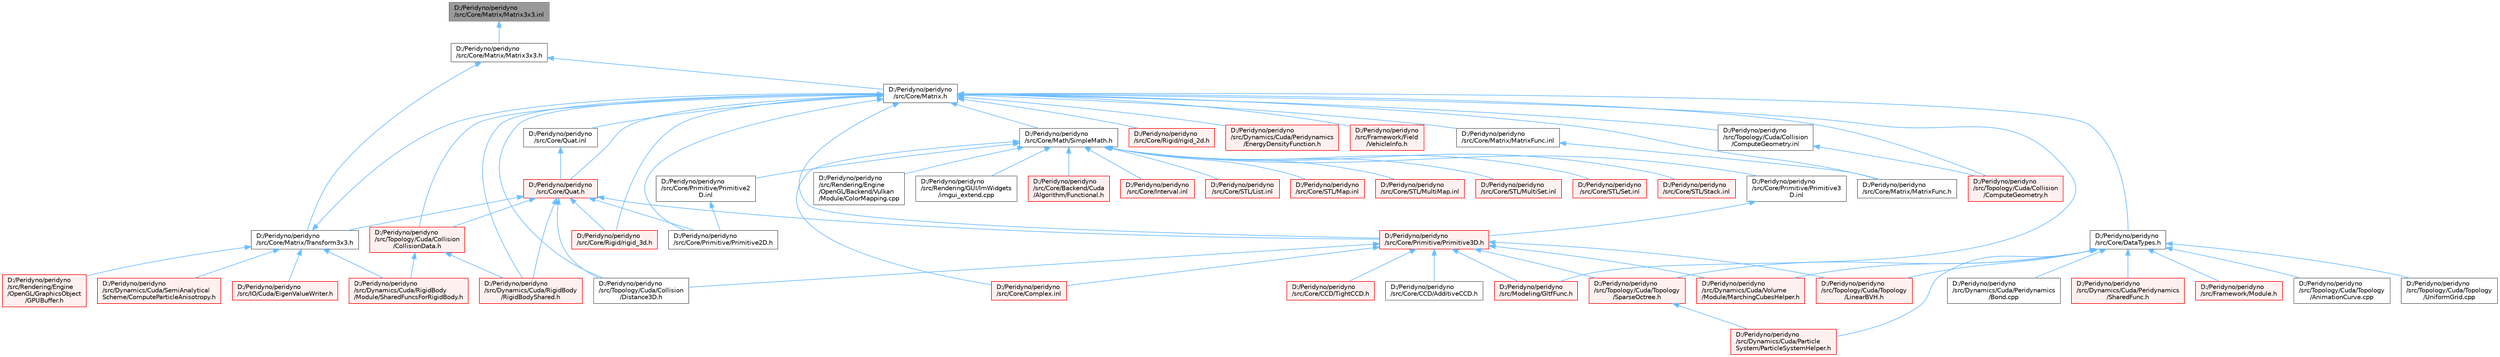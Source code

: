 digraph "D:/Peridyno/peridyno/src/Core/Matrix/Matrix3x3.inl"
{
 // LATEX_PDF_SIZE
  bgcolor="transparent";
  edge [fontname=Helvetica,fontsize=10,labelfontname=Helvetica,labelfontsize=10];
  node [fontname=Helvetica,fontsize=10,shape=box,height=0.2,width=0.4];
  Node1 [id="Node000001",label="D:/Peridyno/peridyno\l/src/Core/Matrix/Matrix3x3.inl",height=0.2,width=0.4,color="gray40", fillcolor="grey60", style="filled", fontcolor="black",tooltip=" "];
  Node1 -> Node2 [id="edge1_Node000001_Node000002",dir="back",color="steelblue1",style="solid",tooltip=" "];
  Node2 [id="Node000002",label="D:/Peridyno/peridyno\l/src/Core/Matrix/Matrix3x3.h",height=0.2,width=0.4,color="grey40", fillcolor="white", style="filled",URL="$_matrix3x3_8h.html",tooltip=" "];
  Node2 -> Node3 [id="edge2_Node000002_Node000003",dir="back",color="steelblue1",style="solid",tooltip=" "];
  Node3 [id="Node000003",label="D:/Peridyno/peridyno\l/src/Core/Matrix.h",height=0.2,width=0.4,color="grey40", fillcolor="white", style="filled",URL="$_matrix_8h.html",tooltip=" "];
  Node3 -> Node4 [id="edge3_Node000003_Node000004",dir="back",color="steelblue1",style="solid",tooltip=" "];
  Node4 [id="Node000004",label="D:/Peridyno/peridyno\l/src/Core/DataTypes.h",height=0.2,width=0.4,color="grey40", fillcolor="white", style="filled",URL="$_data_types_8h.html",tooltip=" "];
  Node4 -> Node5 [id="edge4_Node000004_Node000005",dir="back",color="steelblue1",style="solid",tooltip=" "];
  Node5 [id="Node000005",label="D:/Peridyno/peridyno\l/src/Dynamics/Cuda/Particle\lSystem/ParticleSystemHelper.h",height=0.2,width=0.4,color="red", fillcolor="#FFF0F0", style="filled",URL="$_particle_system_helper_8h.html",tooltip=" "];
  Node4 -> Node7 [id="edge5_Node000004_Node000007",dir="back",color="steelblue1",style="solid",tooltip=" "];
  Node7 [id="Node000007",label="D:/Peridyno/peridyno\l/src/Dynamics/Cuda/Peridynamics\l/Bond.cpp",height=0.2,width=0.4,color="grey40", fillcolor="white", style="filled",URL="$_bond_8cpp.html",tooltip=" "];
  Node4 -> Node8 [id="edge6_Node000004_Node000008",dir="back",color="steelblue1",style="solid",tooltip=" "];
  Node8 [id="Node000008",label="D:/Peridyno/peridyno\l/src/Dynamics/Cuda/Peridynamics\l/SharedFunc.h",height=0.2,width=0.4,color="red", fillcolor="#FFF0F0", style="filled",URL="$_shared_func_8h.html",tooltip=" "];
  Node4 -> Node11 [id="edge7_Node000004_Node000011",dir="back",color="steelblue1",style="solid",tooltip=" "];
  Node11 [id="Node000011",label="D:/Peridyno/peridyno\l/src/Dynamics/Cuda/Volume\l/Module/MarchingCubesHelper.h",height=0.2,width=0.4,color="red", fillcolor="#FFF0F0", style="filled",URL="$_marching_cubes_helper_8h.html",tooltip=" "];
  Node4 -> Node19 [id="edge8_Node000004_Node000019",dir="back",color="steelblue1",style="solid",tooltip=" "];
  Node19 [id="Node000019",label="D:/Peridyno/peridyno\l/src/Framework/Module.h",height=0.2,width=0.4,color="red", fillcolor="#FFF0F0", style="filled",URL="$_module_8h.html",tooltip=" "];
  Node4 -> Node568 [id="edge9_Node000004_Node000568",dir="back",color="steelblue1",style="solid",tooltip=" "];
  Node568 [id="Node000568",label="D:/Peridyno/peridyno\l/src/Topology/Cuda/Topology\l/AnimationCurve.cpp",height=0.2,width=0.4,color="grey40", fillcolor="white", style="filled",URL="$_animation_curve_8cpp.html",tooltip=" "];
  Node4 -> Node569 [id="edge10_Node000004_Node000569",dir="back",color="steelblue1",style="solid",tooltip=" "];
  Node569 [id="Node000569",label="D:/Peridyno/peridyno\l/src/Topology/Cuda/Topology\l/LinearBVH.h",height=0.2,width=0.4,color="red", fillcolor="#FFF0F0", style="filled",URL="$_linear_b_v_h_8h.html",tooltip=" "];
  Node4 -> Node570 [id="edge11_Node000004_Node000570",dir="back",color="steelblue1",style="solid",tooltip=" "];
  Node570 [id="Node000570",label="D:/Peridyno/peridyno\l/src/Topology/Cuda/Topology\l/SparseOctree.h",height=0.2,width=0.4,color="red", fillcolor="#FFF0F0", style="filled",URL="$_sparse_octree_8h.html",tooltip=" "];
  Node570 -> Node5 [id="edge12_Node000570_Node000005",dir="back",color="steelblue1",style="solid",tooltip=" "];
  Node4 -> Node572 [id="edge13_Node000004_Node000572",dir="back",color="steelblue1",style="solid",tooltip=" "];
  Node572 [id="Node000572",label="D:/Peridyno/peridyno\l/src/Topology/Cuda/Topology\l/UniformGrid.cpp",height=0.2,width=0.4,color="grey40", fillcolor="white", style="filled",URL="$_cuda_2_topology_2_uniform_grid_8cpp.html",tooltip=" "];
  Node3 -> Node573 [id="edge14_Node000003_Node000573",dir="back",color="steelblue1",style="solid",tooltip=" "];
  Node573 [id="Node000573",label="D:/Peridyno/peridyno\l/src/Core/Math/SimpleMath.h",height=0.2,width=0.4,color="grey40", fillcolor="white", style="filled",URL="$_simple_math_8h.html",tooltip=" "];
  Node573 -> Node574 [id="edge15_Node000573_Node000574",dir="back",color="steelblue1",style="solid",tooltip=" "];
  Node574 [id="Node000574",label="D:/Peridyno/peridyno\l/src/Core/Backend/Cuda\l/Algorithm/Functional.h",height=0.2,width=0.4,color="red", fillcolor="#FFF0F0", style="filled",URL="$_functional_8h.html",tooltip=" "];
  Node573 -> Node577 [id="edge16_Node000573_Node000577",dir="back",color="steelblue1",style="solid",tooltip=" "];
  Node577 [id="Node000577",label="D:/Peridyno/peridyno\l/src/Core/Complex.inl",height=0.2,width=0.4,color="red", fillcolor="#FFF0F0", style="filled",URL="$_complex_8inl.html",tooltip=" "];
  Node573 -> Node581 [id="edge17_Node000573_Node000581",dir="back",color="steelblue1",style="solid",tooltip=" "];
  Node581 [id="Node000581",label="D:/Peridyno/peridyno\l/src/Core/Interval.inl",height=0.2,width=0.4,color="red", fillcolor="#FFF0F0", style="filled",URL="$_interval_8inl.html",tooltip=" "];
  Node573 -> Node583 [id="edge18_Node000573_Node000583",dir="back",color="steelblue1",style="solid",tooltip=" "];
  Node583 [id="Node000583",label="D:/Peridyno/peridyno\l/src/Core/Primitive/Primitive2\lD.inl",height=0.2,width=0.4,color="grey40", fillcolor="white", style="filled",URL="$_primitive2_d_8inl.html",tooltip=" "];
  Node583 -> Node584 [id="edge19_Node000583_Node000584",dir="back",color="steelblue1",style="solid",tooltip=" "];
  Node584 [id="Node000584",label="D:/Peridyno/peridyno\l/src/Core/Primitive/Primitive2D.h",height=0.2,width=0.4,color="grey40", fillcolor="white", style="filled",URL="$_primitive2_d_8h.html",tooltip=" "];
  Node573 -> Node585 [id="edge20_Node000573_Node000585",dir="back",color="steelblue1",style="solid",tooltip=" "];
  Node585 [id="Node000585",label="D:/Peridyno/peridyno\l/src/Core/Primitive/Primitive3\lD.inl",height=0.2,width=0.4,color="grey40", fillcolor="white", style="filled",URL="$_primitive3_d_8inl.html",tooltip=" "];
  Node585 -> Node586 [id="edge21_Node000585_Node000586",dir="back",color="steelblue1",style="solid",tooltip=" "];
  Node586 [id="Node000586",label="D:/Peridyno/peridyno\l/src/Core/Primitive/Primitive3D.h",height=0.2,width=0.4,color="red", fillcolor="#FFF0F0", style="filled",URL="$_primitive3_d_8h.html",tooltip=" "];
  Node586 -> Node587 [id="edge22_Node000586_Node000587",dir="back",color="steelblue1",style="solid",tooltip=" "];
  Node587 [id="Node000587",label="D:/Peridyno/peridyno\l/src/Core/CCD/AdditiveCCD.h",height=0.2,width=0.4,color="grey40", fillcolor="white", style="filled",URL="$_additive_c_c_d_8h.html",tooltip=" "];
  Node586 -> Node588 [id="edge23_Node000586_Node000588",dir="back",color="steelblue1",style="solid",tooltip=" "];
  Node588 [id="Node000588",label="D:/Peridyno/peridyno\l/src/Core/CCD/TightCCD.h",height=0.2,width=0.4,color="red", fillcolor="#FFF0F0", style="filled",URL="$_tight_c_c_d_8h.html",tooltip=" "];
  Node586 -> Node577 [id="edge24_Node000586_Node000577",dir="back",color="steelblue1",style="solid",tooltip=" "];
  Node586 -> Node11 [id="edge25_Node000586_Node000011",dir="back",color="steelblue1",style="solid",tooltip=" "];
  Node586 -> Node527 [id="edge26_Node000586_Node000527",dir="back",color="steelblue1",style="solid",tooltip=" "];
  Node527 [id="Node000527",label="D:/Peridyno/peridyno\l/src/Modeling/GltfFunc.h",height=0.2,width=0.4,color="red", fillcolor="#FFF0F0", style="filled",URL="$_gltf_func_8h.html",tooltip=" "];
  Node586 -> Node501 [id="edge27_Node000586_Node000501",dir="back",color="steelblue1",style="solid",tooltip=" "];
  Node501 [id="Node000501",label="D:/Peridyno/peridyno\l/src/Topology/Cuda/Collision\l/Distance3D.h",height=0.2,width=0.4,color="grey40", fillcolor="white", style="filled",URL="$_distance3_d_8h.html",tooltip=" "];
  Node586 -> Node569 [id="edge28_Node000586_Node000569",dir="back",color="steelblue1",style="solid",tooltip=" "];
  Node586 -> Node570 [id="edge29_Node000586_Node000570",dir="back",color="steelblue1",style="solid",tooltip=" "];
  Node573 -> Node594 [id="edge30_Node000573_Node000594",dir="back",color="steelblue1",style="solid",tooltip=" "];
  Node594 [id="Node000594",label="D:/Peridyno/peridyno\l/src/Core/STL/List.inl",height=0.2,width=0.4,color="red", fillcolor="#FFF0F0", style="filled",URL="$_list_8inl.html",tooltip=" "];
  Node573 -> Node683 [id="edge31_Node000573_Node000683",dir="back",color="steelblue1",style="solid",tooltip=" "];
  Node683 [id="Node000683",label="D:/Peridyno/peridyno\l/src/Core/STL/Map.inl",height=0.2,width=0.4,color="red", fillcolor="#FFF0F0", style="filled",URL="$_map_8inl.html",tooltip=" "];
  Node573 -> Node693 [id="edge32_Node000573_Node000693",dir="back",color="steelblue1",style="solid",tooltip=" "];
  Node693 [id="Node000693",label="D:/Peridyno/peridyno\l/src/Core/STL/MultiMap.inl",height=0.2,width=0.4,color="red", fillcolor="#FFF0F0", style="filled",URL="$_multi_map_8inl.html",tooltip=" "];
  Node573 -> Node695 [id="edge33_Node000573_Node000695",dir="back",color="steelblue1",style="solid",tooltip=" "];
  Node695 [id="Node000695",label="D:/Peridyno/peridyno\l/src/Core/STL/MultiSet.inl",height=0.2,width=0.4,color="red", fillcolor="#FFF0F0", style="filled",URL="$_multi_set_8inl.html",tooltip=" "];
  Node573 -> Node697 [id="edge34_Node000573_Node000697",dir="back",color="steelblue1",style="solid",tooltip=" "];
  Node697 [id="Node000697",label="D:/Peridyno/peridyno\l/src/Core/STL/Set.inl",height=0.2,width=0.4,color="red", fillcolor="#FFF0F0", style="filled",URL="$_set_8inl.html",tooltip=" "];
  Node573 -> Node699 [id="edge35_Node000573_Node000699",dir="back",color="steelblue1",style="solid",tooltip=" "];
  Node699 [id="Node000699",label="D:/Peridyno/peridyno\l/src/Core/STL/Stack.inl",height=0.2,width=0.4,color="red", fillcolor="#FFF0F0", style="filled",URL="$_stack_8inl.html",tooltip=" "];
  Node573 -> Node104 [id="edge36_Node000573_Node000104",dir="back",color="steelblue1",style="solid",tooltip=" "];
  Node104 [id="Node000104",label="D:/Peridyno/peridyno\l/src/Rendering/Engine\l/OpenGL/Backend/Vulkan\l/Module/ColorMapping.cpp",height=0.2,width=0.4,color="grey40", fillcolor="white", style="filled",URL="$_color_mapping_8cpp.html",tooltip=" "];
  Node573 -> Node565 [id="edge37_Node000573_Node000565",dir="back",color="steelblue1",style="solid",tooltip=" "];
  Node565 [id="Node000565",label="D:/Peridyno/peridyno\l/src/Rendering/GUI/ImWidgets\l/imgui_extend.cpp",height=0.2,width=0.4,color="grey40", fillcolor="white", style="filled",URL="$imgui__extend_8cpp.html",tooltip=" "];
  Node3 -> Node701 [id="edge38_Node000003_Node000701",dir="back",color="steelblue1",style="solid",tooltip=" "];
  Node701 [id="Node000701",label="D:/Peridyno/peridyno\l/src/Core/Matrix/MatrixFunc.h",height=0.2,width=0.4,color="grey40", fillcolor="white", style="filled",URL="$_matrix_func_8h.html",tooltip=" "];
  Node3 -> Node702 [id="edge39_Node000003_Node000702",dir="back",color="steelblue1",style="solid",tooltip=" "];
  Node702 [id="Node000702",label="D:/Peridyno/peridyno\l/src/Core/Matrix/MatrixFunc.inl",height=0.2,width=0.4,color="grey40", fillcolor="white", style="filled",URL="$_matrix_func_8inl.html",tooltip=" "];
  Node702 -> Node701 [id="edge40_Node000702_Node000701",dir="back",color="steelblue1",style="solid",tooltip=" "];
  Node3 -> Node584 [id="edge41_Node000003_Node000584",dir="back",color="steelblue1",style="solid",tooltip=" "];
  Node3 -> Node586 [id="edge42_Node000003_Node000586",dir="back",color="steelblue1",style="solid",tooltip=" "];
  Node3 -> Node703 [id="edge43_Node000003_Node000703",dir="back",color="steelblue1",style="solid",tooltip=" "];
  Node703 [id="Node000703",label="D:/Peridyno/peridyno\l/src/Core/Quat.h",height=0.2,width=0.4,color="red", fillcolor="#FFF0F0", style="filled",URL="$_quat_8h.html",tooltip="Implementation of quaternion."];
  Node703 -> Node705 [id="edge44_Node000703_Node000705",dir="back",color="steelblue1",style="solid",tooltip=" "];
  Node705 [id="Node000705",label="D:/Peridyno/peridyno\l/src/Core/Matrix/Transform3x3.h",height=0.2,width=0.4,color="grey40", fillcolor="white", style="filled",URL="$_transform3x3_8h.html",tooltip=" "];
  Node705 -> Node3 [id="edge45_Node000705_Node000003",dir="back",color="steelblue1",style="solid",tooltip=" "];
  Node705 -> Node597 [id="edge46_Node000705_Node000597",dir="back",color="steelblue1",style="solid",tooltip=" "];
  Node597 [id="Node000597",label="D:/Peridyno/peridyno\l/src/Dynamics/Cuda/RigidBody\l/Module/SharedFuncsForRigidBody.h",height=0.2,width=0.4,color="red", fillcolor="#FFF0F0", style="filled",URL="$_shared_funcs_for_rigid_body_8h.html",tooltip=" "];
  Node705 -> Node77 [id="edge47_Node000705_Node000077",dir="back",color="steelblue1",style="solid",tooltip=" "];
  Node77 [id="Node000077",label="D:/Peridyno/peridyno\l/src/Dynamics/Cuda/SemiAnalytical\lScheme/ComputeParticleAnisotropy.h",height=0.2,width=0.4,color="red", fillcolor="#FFF0F0", style="filled",URL="$_compute_particle_anisotropy_8h.html",tooltip=" "];
  Node705 -> Node259 [id="edge48_Node000705_Node000259",dir="back",color="steelblue1",style="solid",tooltip=" "];
  Node259 [id="Node000259",label="D:/Peridyno/peridyno\l/src/IO/Cuda/EigenValueWriter.h",height=0.2,width=0.4,color="red", fillcolor="#FFF0F0", style="filled",URL="$_eigen_value_writer_8h.html",tooltip=" "];
  Node705 -> Node483 [id="edge49_Node000705_Node000483",dir="back",color="steelblue1",style="solid",tooltip=" "];
  Node483 [id="Node000483",label="D:/Peridyno/peridyno\l/src/Rendering/Engine\l/OpenGL/GraphicsObject\l/GPUBuffer.h",height=0.2,width=0.4,color="red", fillcolor="#FFF0F0", style="filled",URL="$_g_p_u_buffer_8h.html",tooltip=" "];
  Node703 -> Node584 [id="edge50_Node000703_Node000584",dir="back",color="steelblue1",style="solid",tooltip=" "];
  Node703 -> Node586 [id="edge51_Node000703_Node000586",dir="back",color="steelblue1",style="solid",tooltip=" "];
  Node703 -> Node706 [id="edge52_Node000703_Node000706",dir="back",color="steelblue1",style="solid",tooltip=" "];
  Node706 [id="Node000706",label="D:/Peridyno/peridyno\l/src/Core/Rigid/rigid_3d.h",height=0.2,width=0.4,color="red", fillcolor="#FFF0F0", style="filled",URL="$rigid__3d_8h.html",tooltip=" "];
  Node703 -> Node708 [id="edge53_Node000703_Node000708",dir="back",color="steelblue1",style="solid",tooltip=" "];
  Node708 [id="Node000708",label="D:/Peridyno/peridyno\l/src/Dynamics/Cuda/RigidBody\l/RigidBodyShared.h",height=0.2,width=0.4,color="red", fillcolor="#FFF0F0", style="filled",URL="$_rigid_body_shared_8h.html",tooltip=" "];
  Node703 -> Node709 [id="edge54_Node000703_Node000709",dir="back",color="steelblue1",style="solid",tooltip=" "];
  Node709 [id="Node000709",label="D:/Peridyno/peridyno\l/src/Topology/Cuda/Collision\l/CollisionData.h",height=0.2,width=0.4,color="red", fillcolor="#FFF0F0", style="filled",URL="$_collision_data_8h.html",tooltip=" "];
  Node709 -> Node597 [id="edge55_Node000709_Node000597",dir="back",color="steelblue1",style="solid",tooltip=" "];
  Node709 -> Node708 [id="edge56_Node000709_Node000708",dir="back",color="steelblue1",style="solid",tooltip=" "];
  Node703 -> Node501 [id="edge57_Node000703_Node000501",dir="back",color="steelblue1",style="solid",tooltip=" "];
  Node3 -> Node710 [id="edge58_Node000003_Node000710",dir="back",color="steelblue1",style="solid",tooltip=" "];
  Node710 [id="Node000710",label="D:/Peridyno/peridyno\l/src/Core/Quat.inl",height=0.2,width=0.4,color="grey40", fillcolor="white", style="filled",URL="$_quat_8inl.html",tooltip=" "];
  Node710 -> Node703 [id="edge59_Node000710_Node000703",dir="back",color="steelblue1",style="solid",tooltip=" "];
  Node3 -> Node711 [id="edge60_Node000003_Node000711",dir="back",color="steelblue1",style="solid",tooltip=" "];
  Node711 [id="Node000711",label="D:/Peridyno/peridyno\l/src/Core/Rigid/rigid_2d.h",height=0.2,width=0.4,color="red", fillcolor="#FFF0F0", style="filled",URL="$rigid__2d_8h.html",tooltip=" "];
  Node3 -> Node706 [id="edge61_Node000003_Node000706",dir="back",color="steelblue1",style="solid",tooltip=" "];
  Node3 -> Node712 [id="edge62_Node000003_Node000712",dir="back",color="steelblue1",style="solid",tooltip=" "];
  Node712 [id="Node000712",label="D:/Peridyno/peridyno\l/src/Dynamics/Cuda/Peridynamics\l/EnergyDensityFunction.h",height=0.2,width=0.4,color="red", fillcolor="#FFF0F0", style="filled",URL="$_energy_density_function_8h.html",tooltip=" "];
  Node3 -> Node708 [id="edge63_Node000003_Node000708",dir="back",color="steelblue1",style="solid",tooltip=" "];
  Node3 -> Node713 [id="edge64_Node000003_Node000713",dir="back",color="steelblue1",style="solid",tooltip=" "];
  Node713 [id="Node000713",label="D:/Peridyno/peridyno\l/src/Framework/Field\l/VehicleInfo.h",height=0.2,width=0.4,color="red", fillcolor="#FFF0F0", style="filled",URL="$_vehicle_info_8h.html",tooltip=" "];
  Node3 -> Node527 [id="edge65_Node000003_Node000527",dir="back",color="steelblue1",style="solid",tooltip=" "];
  Node3 -> Node709 [id="edge66_Node000003_Node000709",dir="back",color="steelblue1",style="solid",tooltip=" "];
  Node3 -> Node714 [id="edge67_Node000003_Node000714",dir="back",color="steelblue1",style="solid",tooltip=" "];
  Node714 [id="Node000714",label="D:/Peridyno/peridyno\l/src/Topology/Cuda/Collision\l/ComputeGeometry.h",height=0.2,width=0.4,color="red", fillcolor="#FFF0F0", style="filled",URL="$_compute_geometry_8h.html",tooltip=" "];
  Node3 -> Node715 [id="edge68_Node000003_Node000715",dir="back",color="steelblue1",style="solid",tooltip=" "];
  Node715 [id="Node000715",label="D:/Peridyno/peridyno\l/src/Topology/Cuda/Collision\l/ComputeGeometry.inl",height=0.2,width=0.4,color="grey40", fillcolor="white", style="filled",URL="$_compute_geometry_8inl.html",tooltip=" "];
  Node715 -> Node714 [id="edge69_Node000715_Node000714",dir="back",color="steelblue1",style="solid",tooltip=" "];
  Node3 -> Node501 [id="edge70_Node000003_Node000501",dir="back",color="steelblue1",style="solid",tooltip=" "];
  Node2 -> Node705 [id="edge71_Node000002_Node000705",dir="back",color="steelblue1",style="solid",tooltip=" "];
}
